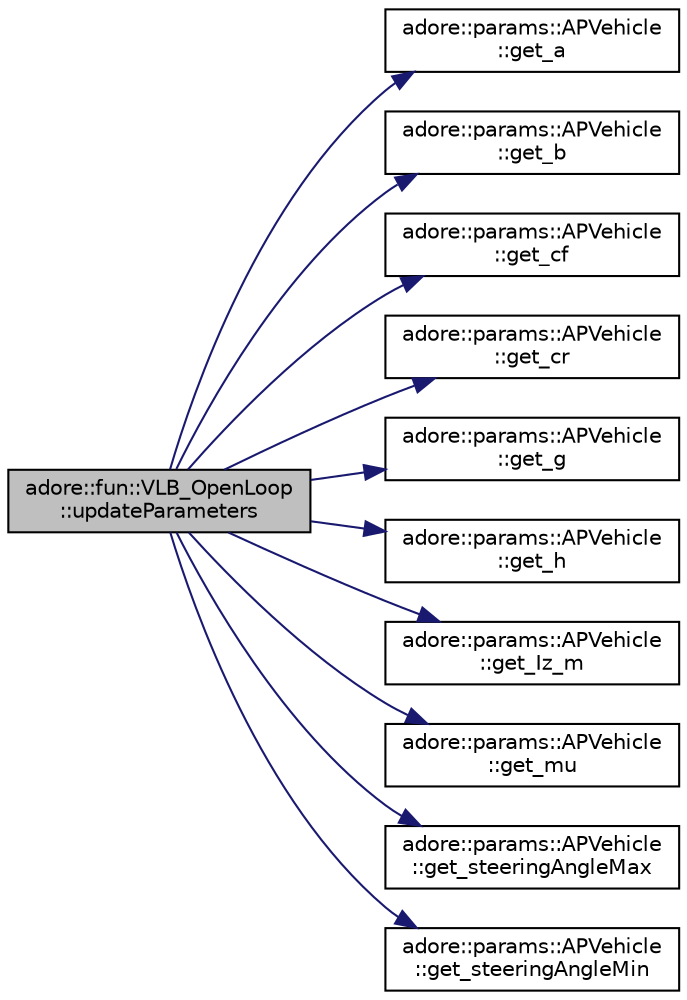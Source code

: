 digraph "adore::fun::VLB_OpenLoop::updateParameters"
{
 // LATEX_PDF_SIZE
  edge [fontname="Helvetica",fontsize="10",labelfontname="Helvetica",labelfontsize="10"];
  node [fontname="Helvetica",fontsize="10",shape=record];
  rankdir="LR";
  Node1 [label="adore::fun::VLB_OpenLoop\l::updateParameters",height=0.2,width=0.4,color="black", fillcolor="grey75", style="filled", fontcolor="black",tooltip=" "];
  Node1 -> Node2 [color="midnightblue",fontsize="10",style="solid",fontname="Helvetica"];
  Node2 [label="adore::params::APVehicle\l::get_a",height=0.2,width=0.4,color="black", fillcolor="white", style="filled",URL="$classadore_1_1params_1_1APVehicle.html#ae446997786812ff17a5c3f6bfa575ce5",tooltip="cog to front axle"];
  Node1 -> Node3 [color="midnightblue",fontsize="10",style="solid",fontname="Helvetica"];
  Node3 [label="adore::params::APVehicle\l::get_b",height=0.2,width=0.4,color="black", fillcolor="white", style="filled",URL="$classadore_1_1params_1_1APVehicle.html#a5cc38023fb9f3142348dc9ac22402288",tooltip="rear axle to cog"];
  Node1 -> Node4 [color="midnightblue",fontsize="10",style="solid",fontname="Helvetica"];
  Node4 [label="adore::params::APVehicle\l::get_cf",height=0.2,width=0.4,color="black", fillcolor="white", style="filled",URL="$classadore_1_1params_1_1APVehicle.html#af95a31b91ceabe9a02cfd728e4502cfa",tooltip="front normalized tire stiffness for bicycle model"];
  Node1 -> Node5 [color="midnightblue",fontsize="10",style="solid",fontname="Helvetica"];
  Node5 [label="adore::params::APVehicle\l::get_cr",height=0.2,width=0.4,color="black", fillcolor="white", style="filled",URL="$classadore_1_1params_1_1APVehicle.html#a41fcecc0bda7794736a06b660b172a6c",tooltip="rear normalized tire stiffness for bicycle model"];
  Node1 -> Node6 [color="midnightblue",fontsize="10",style="solid",fontname="Helvetica"];
  Node6 [label="adore::params::APVehicle\l::get_g",height=0.2,width=0.4,color="black", fillcolor="white", style="filled",URL="$classadore_1_1params_1_1APVehicle.html#aff1c5efcd97b43b9888c6c1742db70bf",tooltip="gravitational constant"];
  Node1 -> Node7 [color="midnightblue",fontsize="10",style="solid",fontname="Helvetica"];
  Node7 [label="adore::params::APVehicle\l::get_h",height=0.2,width=0.4,color="black", fillcolor="white", style="filled",URL="$classadore_1_1params_1_1APVehicle.html#a1469c68f7b8db6bd77bf7e236faa51a5",tooltip="cog height above ground"];
  Node1 -> Node8 [color="midnightblue",fontsize="10",style="solid",fontname="Helvetica"];
  Node8 [label="adore::params::APVehicle\l::get_Iz_m",height=0.2,width=0.4,color="black", fillcolor="white", style="filled",URL="$classadore_1_1params_1_1APVehicle.html#a5ad76a85226dd133c8827ec9eb75dc7b",tooltip="rotational inertia around up axis devided by mass"];
  Node1 -> Node9 [color="midnightblue",fontsize="10",style="solid",fontname="Helvetica"];
  Node9 [label="adore::params::APVehicle\l::get_mu",height=0.2,width=0.4,color="black", fillcolor="white", style="filled",URL="$classadore_1_1params_1_1APVehicle.html#a2edbca64008d9314eea78012d41f7d18",tooltip="friction coefficient"];
  Node1 -> Node10 [color="midnightblue",fontsize="10",style="solid",fontname="Helvetica"];
  Node10 [label="adore::params::APVehicle\l::get_steeringAngleMax",height=0.2,width=0.4,color="black", fillcolor="white", style="filled",URL="$classadore_1_1params_1_1APVehicle.html#ad99abb1ed1083bde48dc73a1af8766b9",tooltip=" "];
  Node1 -> Node11 [color="midnightblue",fontsize="10",style="solid",fontname="Helvetica"];
  Node11 [label="adore::params::APVehicle\l::get_steeringAngleMin",height=0.2,width=0.4,color="black", fillcolor="white", style="filled",URL="$classadore_1_1params_1_1APVehicle.html#a14cb93ac0a89ef10df2954c3544773bf",tooltip=" "];
}
